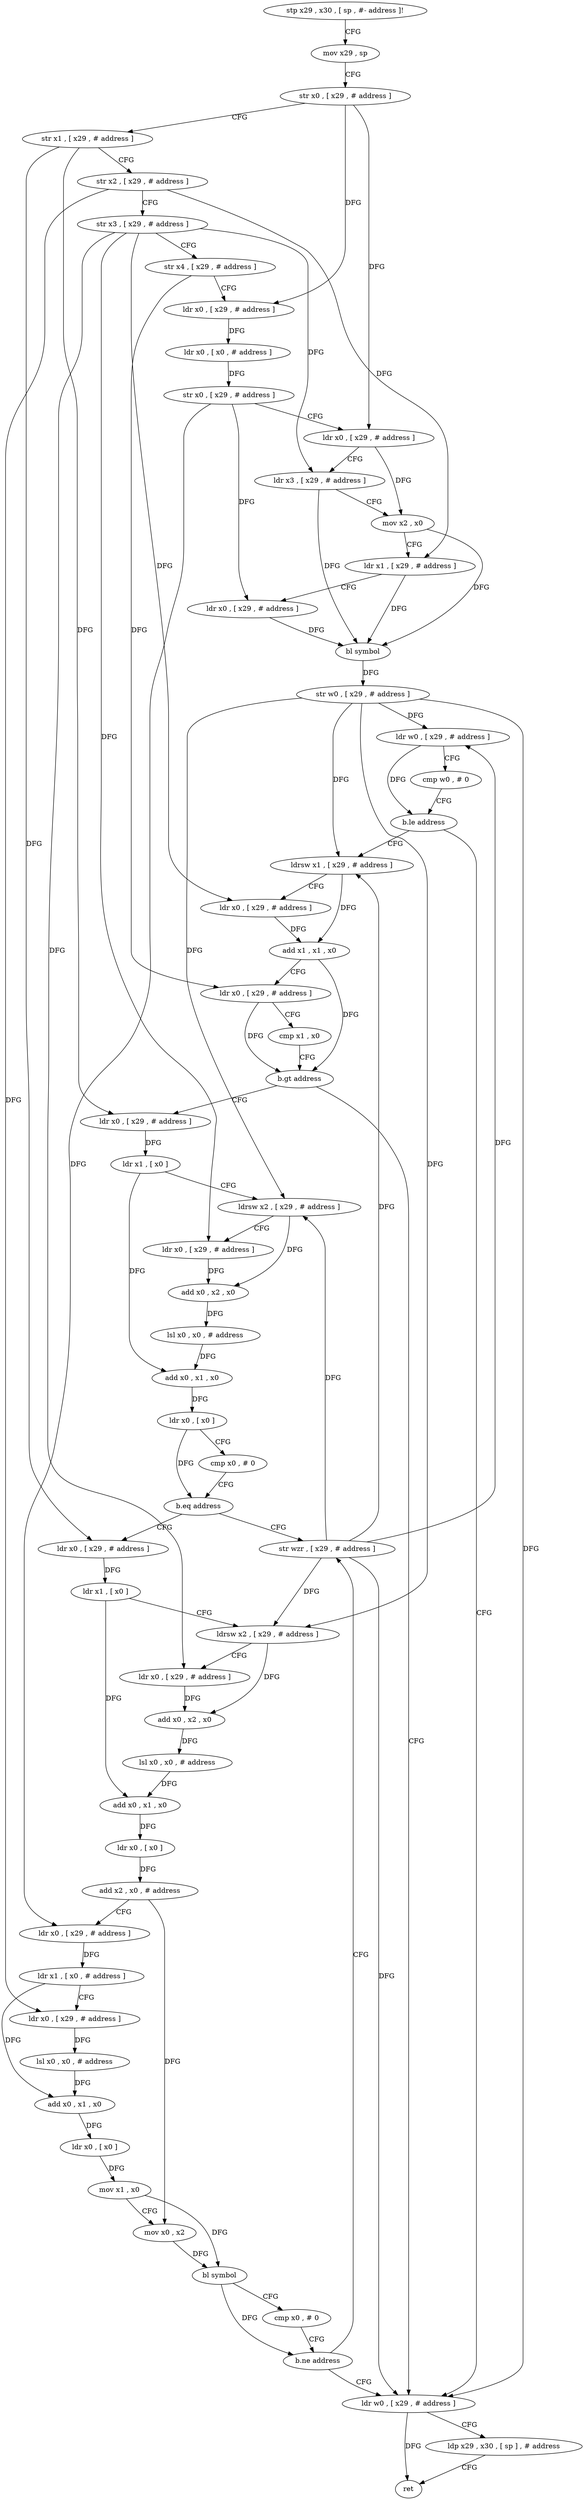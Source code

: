 digraph "func" {
"4459396" [label = "stp x29 , x30 , [ sp , #- address ]!" ]
"4459400" [label = "mov x29 , sp" ]
"4459404" [label = "str x0 , [ x29 , # address ]" ]
"4459408" [label = "str x1 , [ x29 , # address ]" ]
"4459412" [label = "str x2 , [ x29 , # address ]" ]
"4459416" [label = "str x3 , [ x29 , # address ]" ]
"4459420" [label = "str x4 , [ x29 , # address ]" ]
"4459424" [label = "ldr x0 , [ x29 , # address ]" ]
"4459428" [label = "ldr x0 , [ x0 , # address ]" ]
"4459432" [label = "str x0 , [ x29 , # address ]" ]
"4459436" [label = "ldr x0 , [ x29 , # address ]" ]
"4459440" [label = "ldr x3 , [ x29 , # address ]" ]
"4459444" [label = "mov x2 , x0" ]
"4459448" [label = "ldr x1 , [ x29 , # address ]" ]
"4459452" [label = "ldr x0 , [ x29 , # address ]" ]
"4459456" [label = "bl symbol" ]
"4459460" [label = "str w0 , [ x29 , # address ]" ]
"4459464" [label = "ldr w0 , [ x29 , # address ]" ]
"4459468" [label = "cmp w0 , # 0" ]
"4459472" [label = "b.le address" ]
"4459624" [label = "ldr w0 , [ x29 , # address ]" ]
"4459476" [label = "ldrsw x1 , [ x29 , # address ]" ]
"4459628" [label = "ldp x29 , x30 , [ sp ] , # address" ]
"4459632" [label = "ret" ]
"4459480" [label = "ldr x0 , [ x29 , # address ]" ]
"4459484" [label = "add x1 , x1 , x0" ]
"4459488" [label = "ldr x0 , [ x29 , # address ]" ]
"4459492" [label = "cmp x1 , x0" ]
"4459496" [label = "b.gt address" ]
"4459500" [label = "ldr x0 , [ x29 , # address ]" ]
"4459504" [label = "ldr x1 , [ x0 ]" ]
"4459508" [label = "ldrsw x2 , [ x29 , # address ]" ]
"4459512" [label = "ldr x0 , [ x29 , # address ]" ]
"4459516" [label = "add x0 , x2 , x0" ]
"4459520" [label = "lsl x0 , x0 , # address" ]
"4459524" [label = "add x0 , x1 , x0" ]
"4459528" [label = "ldr x0 , [ x0 ]" ]
"4459532" [label = "cmp x0 , # 0" ]
"4459536" [label = "b.eq address" ]
"4459620" [label = "str wzr , [ x29 , # address ]" ]
"4459540" [label = "ldr x0 , [ x29 , # address ]" ]
"4459544" [label = "ldr x1 , [ x0 ]" ]
"4459548" [label = "ldrsw x2 , [ x29 , # address ]" ]
"4459552" [label = "ldr x0 , [ x29 , # address ]" ]
"4459556" [label = "add x0 , x2 , x0" ]
"4459560" [label = "lsl x0 , x0 , # address" ]
"4459564" [label = "add x0 , x1 , x0" ]
"4459568" [label = "ldr x0 , [ x0 ]" ]
"4459572" [label = "add x2 , x0 , # address" ]
"4459576" [label = "ldr x0 , [ x29 , # address ]" ]
"4459580" [label = "ldr x1 , [ x0 , # address ]" ]
"4459584" [label = "ldr x0 , [ x29 , # address ]" ]
"4459588" [label = "lsl x0 , x0 , # address" ]
"4459592" [label = "add x0 , x1 , x0" ]
"4459596" [label = "ldr x0 , [ x0 ]" ]
"4459600" [label = "mov x1 , x0" ]
"4459604" [label = "mov x0 , x2" ]
"4459608" [label = "bl symbol" ]
"4459612" [label = "cmp x0 , # 0" ]
"4459616" [label = "b.ne address" ]
"4459396" -> "4459400" [ label = "CFG" ]
"4459400" -> "4459404" [ label = "CFG" ]
"4459404" -> "4459408" [ label = "CFG" ]
"4459404" -> "4459424" [ label = "DFG" ]
"4459404" -> "4459436" [ label = "DFG" ]
"4459408" -> "4459412" [ label = "CFG" ]
"4459408" -> "4459500" [ label = "DFG" ]
"4459408" -> "4459540" [ label = "DFG" ]
"4459412" -> "4459416" [ label = "CFG" ]
"4459412" -> "4459448" [ label = "DFG" ]
"4459412" -> "4459584" [ label = "DFG" ]
"4459416" -> "4459420" [ label = "CFG" ]
"4459416" -> "4459440" [ label = "DFG" ]
"4459416" -> "4459480" [ label = "DFG" ]
"4459416" -> "4459512" [ label = "DFG" ]
"4459416" -> "4459552" [ label = "DFG" ]
"4459420" -> "4459424" [ label = "CFG" ]
"4459420" -> "4459488" [ label = "DFG" ]
"4459424" -> "4459428" [ label = "DFG" ]
"4459428" -> "4459432" [ label = "DFG" ]
"4459432" -> "4459436" [ label = "CFG" ]
"4459432" -> "4459452" [ label = "DFG" ]
"4459432" -> "4459576" [ label = "DFG" ]
"4459436" -> "4459440" [ label = "CFG" ]
"4459436" -> "4459444" [ label = "DFG" ]
"4459440" -> "4459444" [ label = "CFG" ]
"4459440" -> "4459456" [ label = "DFG" ]
"4459444" -> "4459448" [ label = "CFG" ]
"4459444" -> "4459456" [ label = "DFG" ]
"4459448" -> "4459452" [ label = "CFG" ]
"4459448" -> "4459456" [ label = "DFG" ]
"4459452" -> "4459456" [ label = "DFG" ]
"4459456" -> "4459460" [ label = "DFG" ]
"4459460" -> "4459464" [ label = "DFG" ]
"4459460" -> "4459624" [ label = "DFG" ]
"4459460" -> "4459476" [ label = "DFG" ]
"4459460" -> "4459508" [ label = "DFG" ]
"4459460" -> "4459548" [ label = "DFG" ]
"4459464" -> "4459468" [ label = "CFG" ]
"4459464" -> "4459472" [ label = "DFG" ]
"4459468" -> "4459472" [ label = "CFG" ]
"4459472" -> "4459624" [ label = "CFG" ]
"4459472" -> "4459476" [ label = "CFG" ]
"4459624" -> "4459628" [ label = "CFG" ]
"4459624" -> "4459632" [ label = "DFG" ]
"4459476" -> "4459480" [ label = "CFG" ]
"4459476" -> "4459484" [ label = "DFG" ]
"4459628" -> "4459632" [ label = "CFG" ]
"4459480" -> "4459484" [ label = "DFG" ]
"4459484" -> "4459488" [ label = "CFG" ]
"4459484" -> "4459496" [ label = "DFG" ]
"4459488" -> "4459492" [ label = "CFG" ]
"4459488" -> "4459496" [ label = "DFG" ]
"4459492" -> "4459496" [ label = "CFG" ]
"4459496" -> "4459624" [ label = "CFG" ]
"4459496" -> "4459500" [ label = "CFG" ]
"4459500" -> "4459504" [ label = "DFG" ]
"4459504" -> "4459508" [ label = "CFG" ]
"4459504" -> "4459524" [ label = "DFG" ]
"4459508" -> "4459512" [ label = "CFG" ]
"4459508" -> "4459516" [ label = "DFG" ]
"4459512" -> "4459516" [ label = "DFG" ]
"4459516" -> "4459520" [ label = "DFG" ]
"4459520" -> "4459524" [ label = "DFG" ]
"4459524" -> "4459528" [ label = "DFG" ]
"4459528" -> "4459532" [ label = "CFG" ]
"4459528" -> "4459536" [ label = "DFG" ]
"4459532" -> "4459536" [ label = "CFG" ]
"4459536" -> "4459620" [ label = "CFG" ]
"4459536" -> "4459540" [ label = "CFG" ]
"4459620" -> "4459624" [ label = "DFG" ]
"4459620" -> "4459464" [ label = "DFG" ]
"4459620" -> "4459476" [ label = "DFG" ]
"4459620" -> "4459508" [ label = "DFG" ]
"4459620" -> "4459548" [ label = "DFG" ]
"4459540" -> "4459544" [ label = "DFG" ]
"4459544" -> "4459548" [ label = "CFG" ]
"4459544" -> "4459564" [ label = "DFG" ]
"4459548" -> "4459552" [ label = "CFG" ]
"4459548" -> "4459556" [ label = "DFG" ]
"4459552" -> "4459556" [ label = "DFG" ]
"4459556" -> "4459560" [ label = "DFG" ]
"4459560" -> "4459564" [ label = "DFG" ]
"4459564" -> "4459568" [ label = "DFG" ]
"4459568" -> "4459572" [ label = "DFG" ]
"4459572" -> "4459576" [ label = "CFG" ]
"4459572" -> "4459604" [ label = "DFG" ]
"4459576" -> "4459580" [ label = "DFG" ]
"4459580" -> "4459584" [ label = "CFG" ]
"4459580" -> "4459592" [ label = "DFG" ]
"4459584" -> "4459588" [ label = "DFG" ]
"4459588" -> "4459592" [ label = "DFG" ]
"4459592" -> "4459596" [ label = "DFG" ]
"4459596" -> "4459600" [ label = "DFG" ]
"4459600" -> "4459604" [ label = "CFG" ]
"4459600" -> "4459608" [ label = "DFG" ]
"4459604" -> "4459608" [ label = "DFG" ]
"4459608" -> "4459612" [ label = "CFG" ]
"4459608" -> "4459616" [ label = "DFG" ]
"4459612" -> "4459616" [ label = "CFG" ]
"4459616" -> "4459624" [ label = "CFG" ]
"4459616" -> "4459620" [ label = "CFG" ]
}
